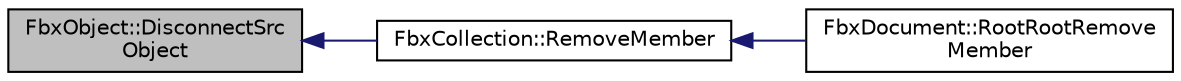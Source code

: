 digraph "FbxObject::DisconnectSrcObject"
{
  edge [fontname="Helvetica",fontsize="10",labelfontname="Helvetica",labelfontsize="10"];
  node [fontname="Helvetica",fontsize="10",shape=record];
  rankdir="LR";
  Node103 [label="FbxObject::DisconnectSrc\lObject",height=0.2,width=0.4,color="black", fillcolor="grey75", style="filled", fontcolor="black"];
  Node103 -> Node104 [dir="back",color="midnightblue",fontsize="10",style="solid",fontname="Helvetica"];
  Node104 [label="FbxCollection::RemoveMember",height=0.2,width=0.4,color="black", fillcolor="white", style="filled",URL="$class_fbx_collection.html#a8a65c60bae5ebfcd19f4aaad99ec10f1"];
  Node104 -> Node105 [dir="back",color="midnightblue",fontsize="10",style="solid",fontname="Helvetica"];
  Node105 [label="FbxDocument::RootRootRemove\lMember",height=0.2,width=0.4,color="black", fillcolor="white", style="filled",URL="$class_fbx_document.html#a7c1703bc0964a016615abf97baf0bc2c"];
}
